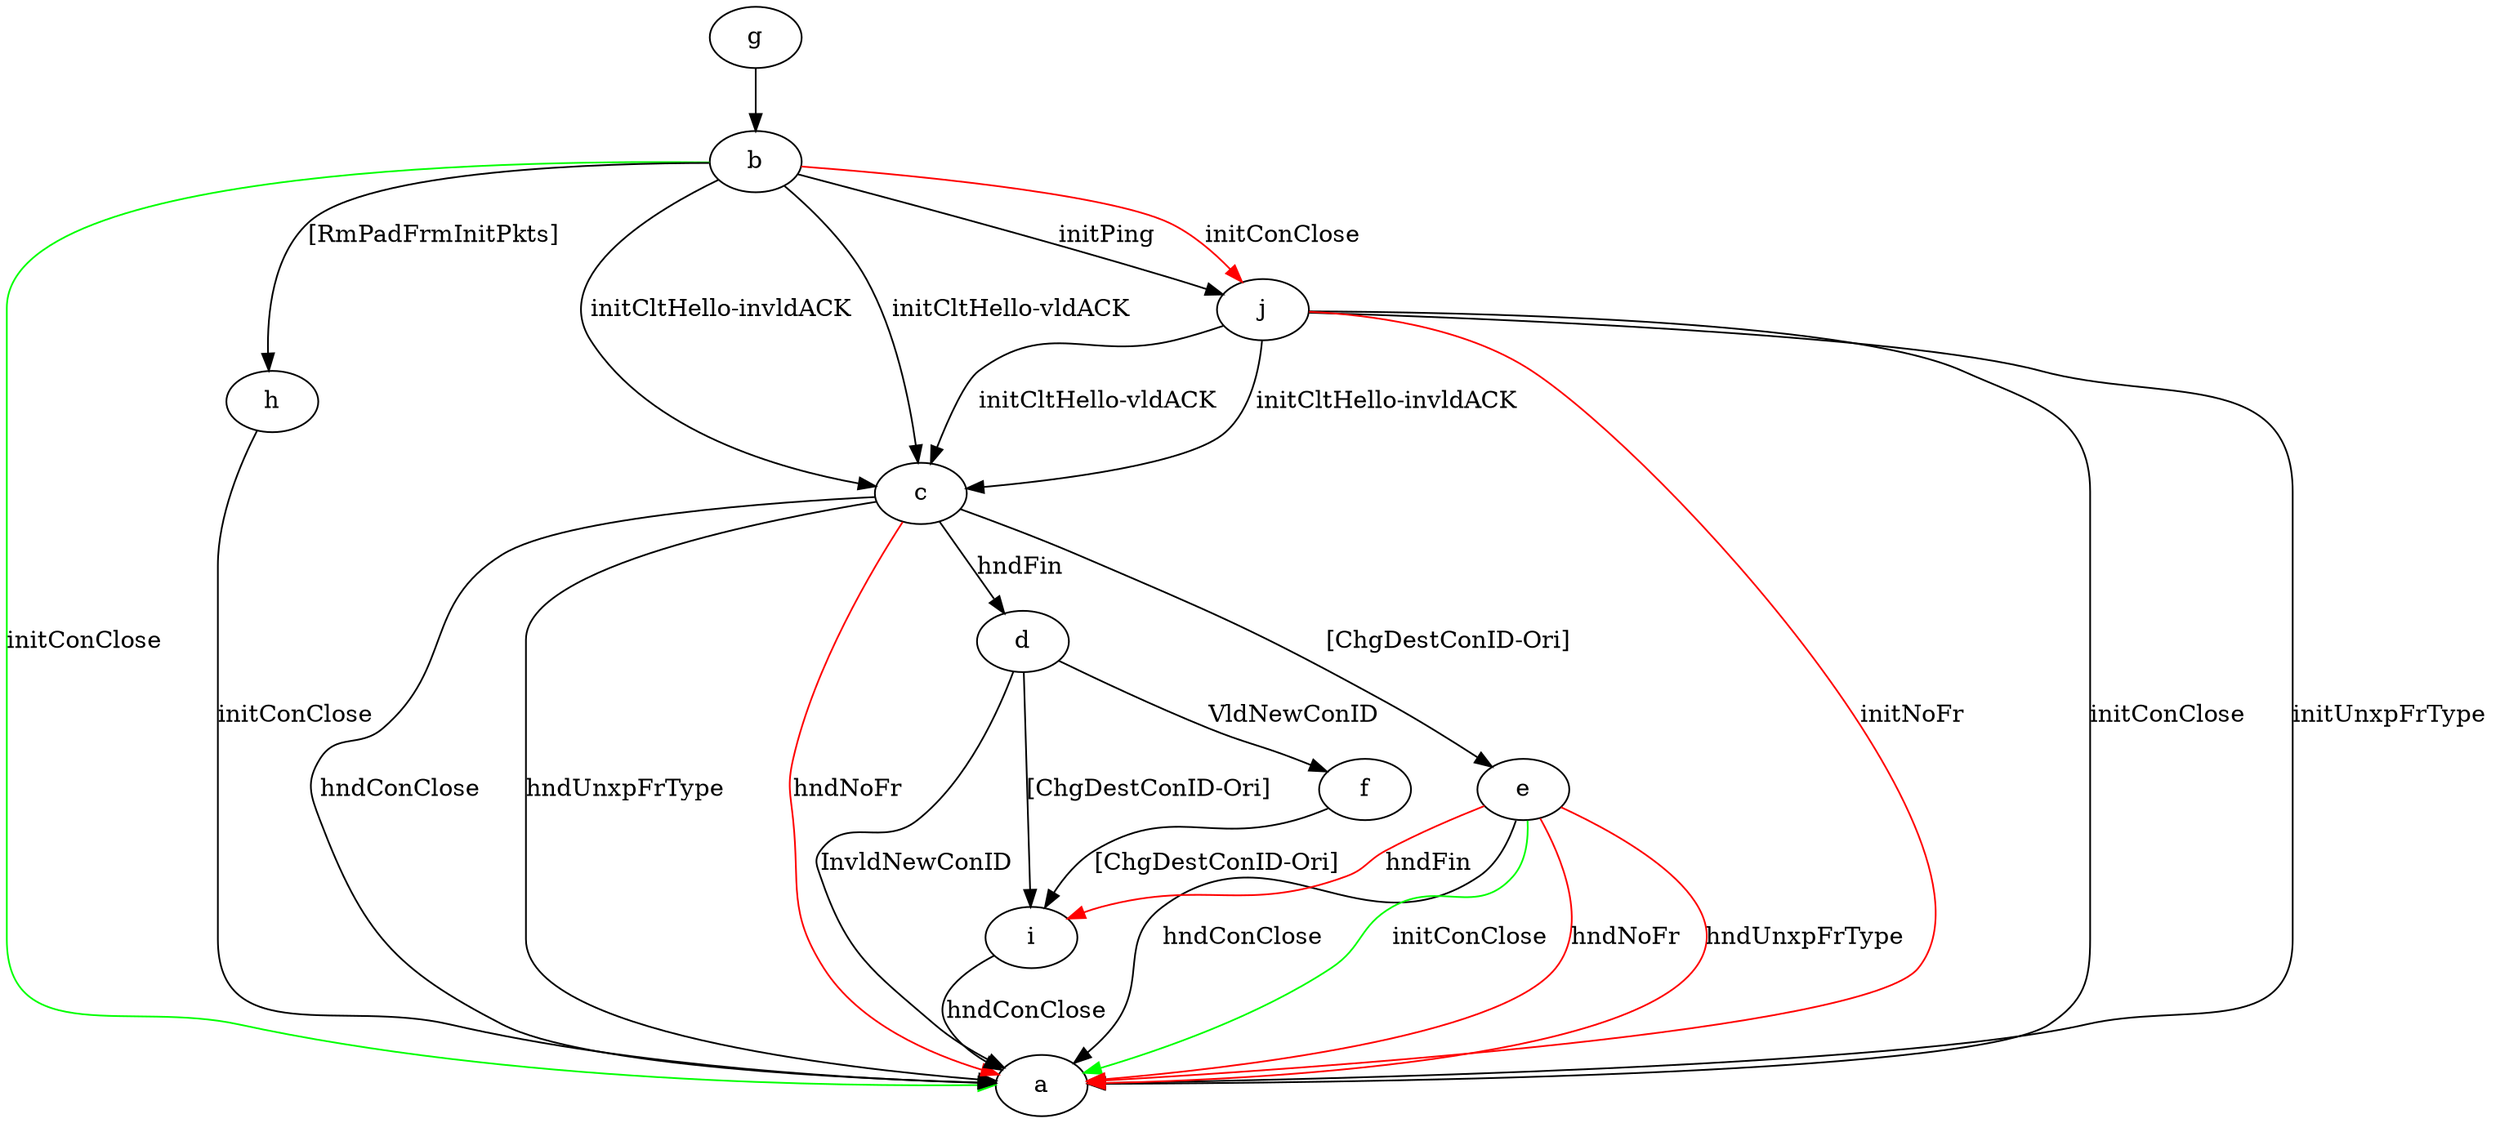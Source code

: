 digraph "" {
	b -> a	[key=0,
		color=green,
		label="initConClose "];
	b -> c	[key=0,
		label="initCltHello-vldACK "];
	b -> c	[key=1,
		label="initCltHello-invldACK "];
	b -> h	[key=0,
		label="[RmPadFrmInitPkts] "];
	b -> j	[key=0,
		label="initPing "];
	b -> j	[key=1,
		color=red,
		label="initConClose "];
	c -> a	[key=0,
		label="hndConClose "];
	c -> a	[key=1,
		label="hndUnxpFrType "];
	c -> a	[key=2,
		color=red,
		label="hndNoFr "];
	c -> d	[key=0,
		label="hndFin "];
	c -> e	[key=0,
		label="[ChgDestConID-Ori] "];
	d -> a	[key=0,
		label="InvldNewConID "];
	d -> f	[key=0,
		label="VldNewConID "];
	d -> i	[key=0,
		label="[ChgDestConID-Ori] "];
	e -> a	[key=0,
		label="hndConClose "];
	e -> a	[key=1,
		color=green,
		label="initConClose "];
	e -> a	[key=2,
		color=red,
		label="hndNoFr "];
	e -> a	[key=3,
		color=red,
		label="hndUnxpFrType "];
	e -> i	[key=0,
		color=red,
		label="hndFin "];
	f -> i	[key=0,
		label="[ChgDestConID-Ori] "];
	g -> b	[key=0];
	h -> a	[key=0,
		label="initConClose "];
	i -> a	[key=0,
		label="hndConClose "];
	j -> a	[key=0,
		label="initConClose "];
	j -> a	[key=1,
		label="initUnxpFrType "];
	j -> a	[key=2,
		color=red,
		label="initNoFr "];
	j -> c	[key=0,
		label="initCltHello-vldACK "];
	j -> c	[key=1,
		label="initCltHello-invldACK "];
}
